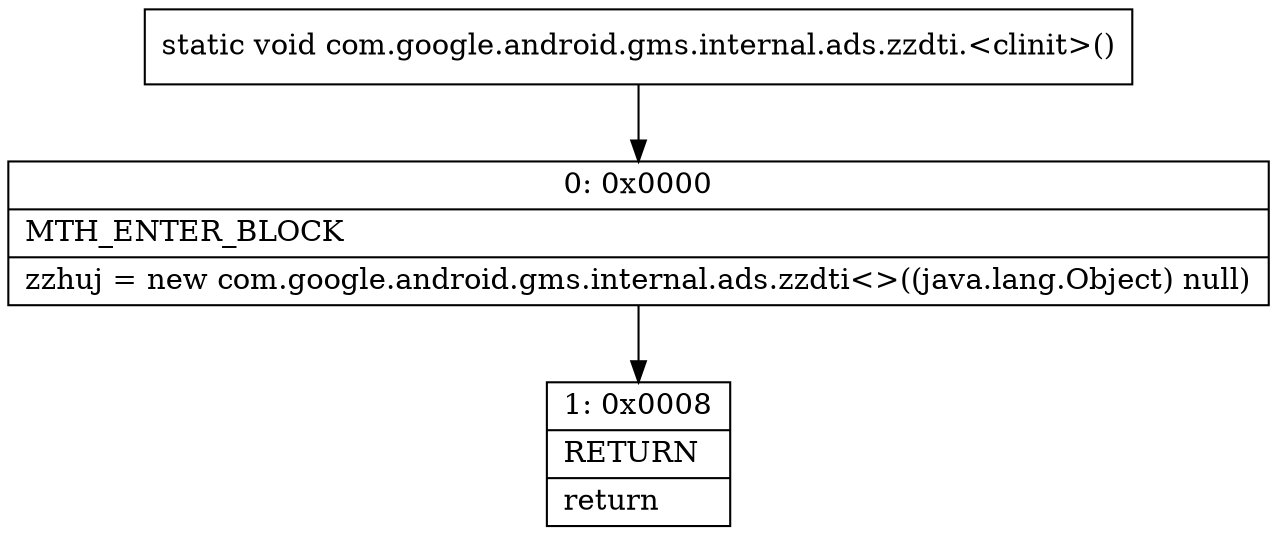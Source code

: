 digraph "CFG forcom.google.android.gms.internal.ads.zzdti.\<clinit\>()V" {
Node_0 [shape=record,label="{0\:\ 0x0000|MTH_ENTER_BLOCK\l|zzhuj = new com.google.android.gms.internal.ads.zzdti\<\>((java.lang.Object) null)\l}"];
Node_1 [shape=record,label="{1\:\ 0x0008|RETURN\l|return\l}"];
MethodNode[shape=record,label="{static void com.google.android.gms.internal.ads.zzdti.\<clinit\>() }"];
MethodNode -> Node_0;
Node_0 -> Node_1;
}

